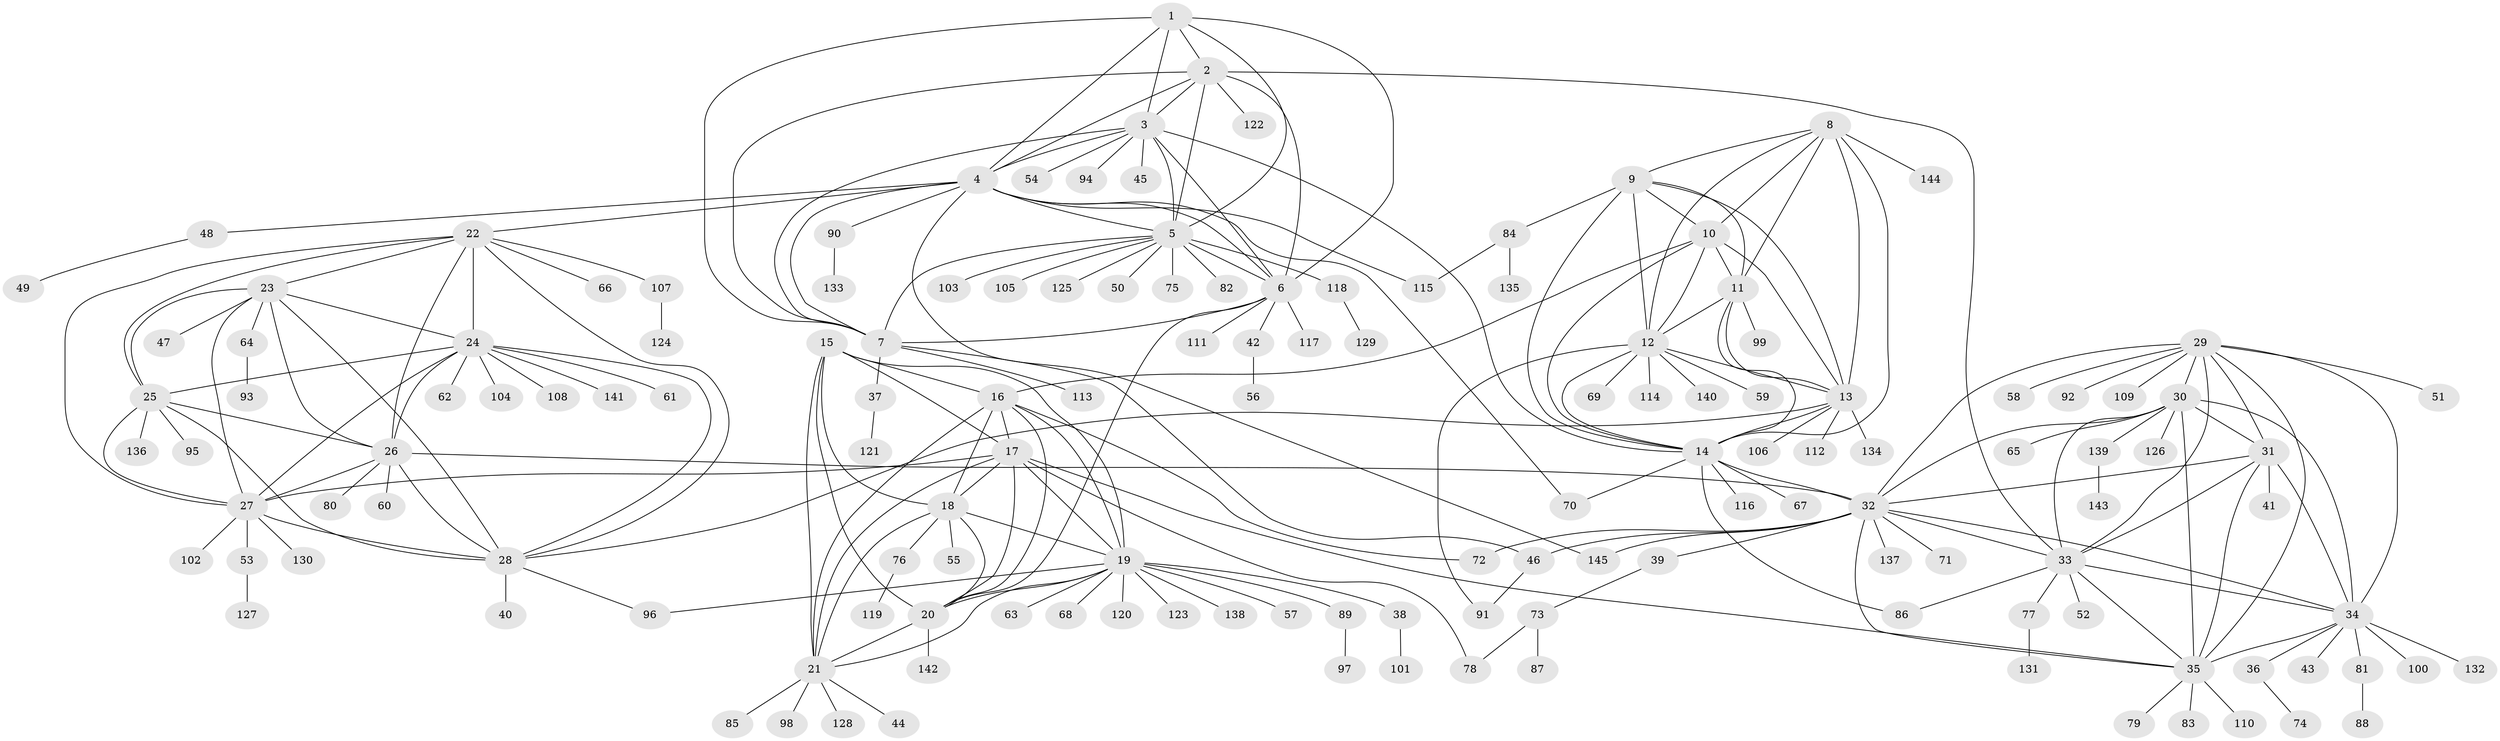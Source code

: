 // coarse degree distribution, {3: 0.013888888888888888, 4: 0.041666666666666664, 14: 0.013888888888888888, 6: 0.013888888888888888, 11: 0.013888888888888888, 12: 0.013888888888888888, 5: 0.013888888888888888, 1: 0.8333333333333334, 13: 0.027777777777777776, 15: 0.013888888888888888}
// Generated by graph-tools (version 1.1) at 2025/58/03/04/25 21:58:44]
// undirected, 145 vertices, 234 edges
graph export_dot {
graph [start="1"]
  node [color=gray90,style=filled];
  1;
  2;
  3;
  4;
  5;
  6;
  7;
  8;
  9;
  10;
  11;
  12;
  13;
  14;
  15;
  16;
  17;
  18;
  19;
  20;
  21;
  22;
  23;
  24;
  25;
  26;
  27;
  28;
  29;
  30;
  31;
  32;
  33;
  34;
  35;
  36;
  37;
  38;
  39;
  40;
  41;
  42;
  43;
  44;
  45;
  46;
  47;
  48;
  49;
  50;
  51;
  52;
  53;
  54;
  55;
  56;
  57;
  58;
  59;
  60;
  61;
  62;
  63;
  64;
  65;
  66;
  67;
  68;
  69;
  70;
  71;
  72;
  73;
  74;
  75;
  76;
  77;
  78;
  79;
  80;
  81;
  82;
  83;
  84;
  85;
  86;
  87;
  88;
  89;
  90;
  91;
  92;
  93;
  94;
  95;
  96;
  97;
  98;
  99;
  100;
  101;
  102;
  103;
  104;
  105;
  106;
  107;
  108;
  109;
  110;
  111;
  112;
  113;
  114;
  115;
  116;
  117;
  118;
  119;
  120;
  121;
  122;
  123;
  124;
  125;
  126;
  127;
  128;
  129;
  130;
  131;
  132;
  133;
  134;
  135;
  136;
  137;
  138;
  139;
  140;
  141;
  142;
  143;
  144;
  145;
  1 -- 2;
  1 -- 3;
  1 -- 4;
  1 -- 5;
  1 -- 6;
  1 -- 7;
  2 -- 3;
  2 -- 4;
  2 -- 5;
  2 -- 6;
  2 -- 7;
  2 -- 33;
  2 -- 122;
  3 -- 4;
  3 -- 5;
  3 -- 6;
  3 -- 7;
  3 -- 14;
  3 -- 45;
  3 -- 54;
  3 -- 94;
  4 -- 5;
  4 -- 6;
  4 -- 7;
  4 -- 22;
  4 -- 48;
  4 -- 70;
  4 -- 90;
  4 -- 115;
  4 -- 145;
  5 -- 6;
  5 -- 7;
  5 -- 50;
  5 -- 75;
  5 -- 82;
  5 -- 103;
  5 -- 105;
  5 -- 118;
  5 -- 125;
  6 -- 7;
  6 -- 20;
  6 -- 42;
  6 -- 111;
  6 -- 117;
  7 -- 37;
  7 -- 46;
  7 -- 113;
  8 -- 9;
  8 -- 10;
  8 -- 11;
  8 -- 12;
  8 -- 13;
  8 -- 14;
  8 -- 144;
  9 -- 10;
  9 -- 11;
  9 -- 12;
  9 -- 13;
  9 -- 14;
  9 -- 84;
  10 -- 11;
  10 -- 12;
  10 -- 13;
  10 -- 14;
  10 -- 16;
  11 -- 12;
  11 -- 13;
  11 -- 14;
  11 -- 99;
  12 -- 13;
  12 -- 14;
  12 -- 59;
  12 -- 69;
  12 -- 91;
  12 -- 114;
  12 -- 140;
  13 -- 14;
  13 -- 28;
  13 -- 106;
  13 -- 112;
  13 -- 134;
  14 -- 32;
  14 -- 67;
  14 -- 70;
  14 -- 86;
  14 -- 116;
  15 -- 16;
  15 -- 17;
  15 -- 18;
  15 -- 19;
  15 -- 20;
  15 -- 21;
  16 -- 17;
  16 -- 18;
  16 -- 19;
  16 -- 20;
  16 -- 21;
  16 -- 72;
  17 -- 18;
  17 -- 19;
  17 -- 20;
  17 -- 21;
  17 -- 27;
  17 -- 35;
  17 -- 78;
  18 -- 19;
  18 -- 20;
  18 -- 21;
  18 -- 55;
  18 -- 76;
  19 -- 20;
  19 -- 21;
  19 -- 38;
  19 -- 57;
  19 -- 63;
  19 -- 68;
  19 -- 89;
  19 -- 96;
  19 -- 120;
  19 -- 123;
  19 -- 138;
  20 -- 21;
  20 -- 142;
  21 -- 44;
  21 -- 85;
  21 -- 98;
  21 -- 128;
  22 -- 23;
  22 -- 24;
  22 -- 25;
  22 -- 26;
  22 -- 27;
  22 -- 28;
  22 -- 66;
  22 -- 107;
  23 -- 24;
  23 -- 25;
  23 -- 26;
  23 -- 27;
  23 -- 28;
  23 -- 47;
  23 -- 64;
  24 -- 25;
  24 -- 26;
  24 -- 27;
  24 -- 28;
  24 -- 61;
  24 -- 62;
  24 -- 104;
  24 -- 108;
  24 -- 141;
  25 -- 26;
  25 -- 27;
  25 -- 28;
  25 -- 95;
  25 -- 136;
  26 -- 27;
  26 -- 28;
  26 -- 32;
  26 -- 60;
  26 -- 80;
  27 -- 28;
  27 -- 53;
  27 -- 102;
  27 -- 130;
  28 -- 40;
  28 -- 96;
  29 -- 30;
  29 -- 31;
  29 -- 32;
  29 -- 33;
  29 -- 34;
  29 -- 35;
  29 -- 51;
  29 -- 58;
  29 -- 92;
  29 -- 109;
  30 -- 31;
  30 -- 32;
  30 -- 33;
  30 -- 34;
  30 -- 35;
  30 -- 65;
  30 -- 126;
  30 -- 139;
  31 -- 32;
  31 -- 33;
  31 -- 34;
  31 -- 35;
  31 -- 41;
  32 -- 33;
  32 -- 34;
  32 -- 35;
  32 -- 39;
  32 -- 46;
  32 -- 71;
  32 -- 72;
  32 -- 137;
  32 -- 145;
  33 -- 34;
  33 -- 35;
  33 -- 52;
  33 -- 77;
  33 -- 86;
  34 -- 35;
  34 -- 36;
  34 -- 43;
  34 -- 81;
  34 -- 100;
  34 -- 132;
  35 -- 79;
  35 -- 83;
  35 -- 110;
  36 -- 74;
  37 -- 121;
  38 -- 101;
  39 -- 73;
  42 -- 56;
  46 -- 91;
  48 -- 49;
  53 -- 127;
  64 -- 93;
  73 -- 78;
  73 -- 87;
  76 -- 119;
  77 -- 131;
  81 -- 88;
  84 -- 115;
  84 -- 135;
  89 -- 97;
  90 -- 133;
  107 -- 124;
  118 -- 129;
  139 -- 143;
}
